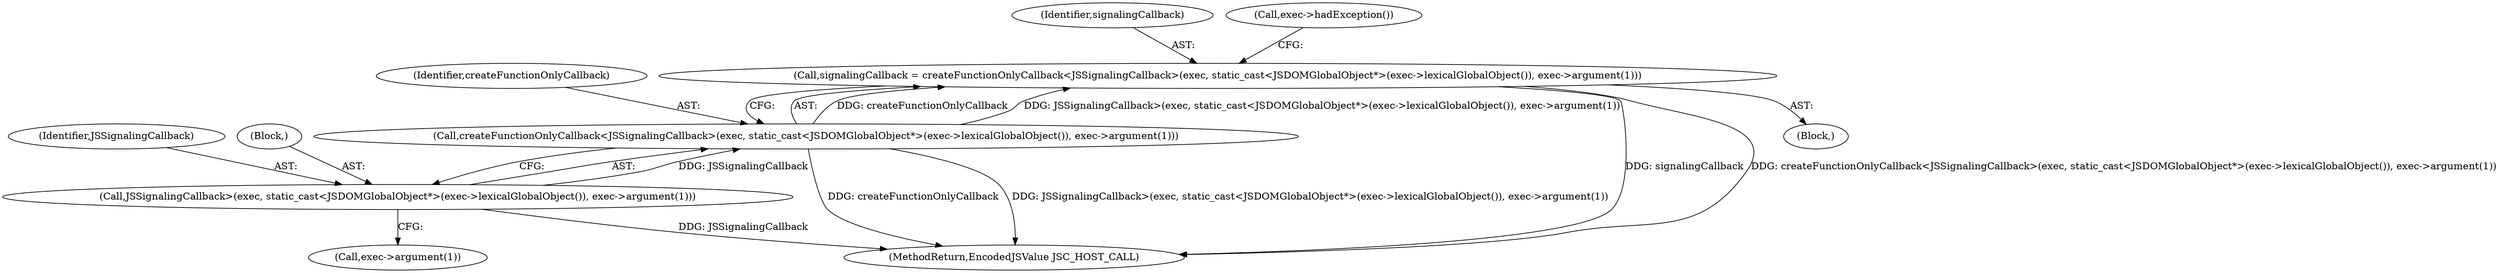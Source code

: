 digraph "0_Chrome_b944f670bb7a8a919daac497a4ea0536c954c201_1@API" {
"1000143" [label="(Call,signalingCallback = createFunctionOnlyCallback<JSSignalingCallback>(exec, static_cast<JSDOMGlobalObject*>(exec->lexicalGlobalObject()), exec->argument(1)))"];
"1000145" [label="(Call,createFunctionOnlyCallback<JSSignalingCallback>(exec, static_cast<JSDOMGlobalObject*>(exec->lexicalGlobalObject()), exec->argument(1)))"];
"1000147" [label="(Call,JSSignalingCallback>(exec, static_cast<JSDOMGlobalObject*>(exec->lexicalGlobalObject()), exec->argument(1)))"];
"1000147" [label="(Call,JSSignalingCallback>(exec, static_cast<JSDOMGlobalObject*>(exec->lexicalGlobalObject()), exec->argument(1)))"];
"1000176" [label="(MethodReturn,EncodedJSValue JSC_HOST_CALL)"];
"1000144" [label="(Identifier,signalingCallback)"];
"1000155" [label="(Call,exec->argument(1))"];
"1000148" [label="(Identifier,JSSignalingCallback)"];
"1000143" [label="(Call,signalingCallback = createFunctionOnlyCallback<JSSignalingCallback>(exec, static_cast<JSDOMGlobalObject*>(exec->lexicalGlobalObject()), exec->argument(1)))"];
"1000149" [label="(Block,)"];
"1000102" [label="(Block,)"];
"1000146" [label="(Identifier,createFunctionOnlyCallback)"];
"1000145" [label="(Call,createFunctionOnlyCallback<JSSignalingCallback>(exec, static_cast<JSDOMGlobalObject*>(exec->lexicalGlobalObject()), exec->argument(1)))"];
"1000158" [label="(Call,exec->hadException())"];
"1000143" -> "1000102"  [label="AST: "];
"1000143" -> "1000145"  [label="CFG: "];
"1000144" -> "1000143"  [label="AST: "];
"1000145" -> "1000143"  [label="AST: "];
"1000158" -> "1000143"  [label="CFG: "];
"1000143" -> "1000176"  [label="DDG: signalingCallback"];
"1000143" -> "1000176"  [label="DDG: createFunctionOnlyCallback<JSSignalingCallback>(exec, static_cast<JSDOMGlobalObject*>(exec->lexicalGlobalObject()), exec->argument(1))"];
"1000145" -> "1000143"  [label="DDG: createFunctionOnlyCallback"];
"1000145" -> "1000143"  [label="DDG: JSSignalingCallback>(exec, static_cast<JSDOMGlobalObject*>(exec->lexicalGlobalObject()), exec->argument(1))"];
"1000145" -> "1000147"  [label="CFG: "];
"1000146" -> "1000145"  [label="AST: "];
"1000147" -> "1000145"  [label="AST: "];
"1000145" -> "1000176"  [label="DDG: createFunctionOnlyCallback"];
"1000145" -> "1000176"  [label="DDG: JSSignalingCallback>(exec, static_cast<JSDOMGlobalObject*>(exec->lexicalGlobalObject()), exec->argument(1))"];
"1000147" -> "1000145"  [label="DDG: JSSignalingCallback"];
"1000147" -> "1000155"  [label="CFG: "];
"1000148" -> "1000147"  [label="AST: "];
"1000149" -> "1000147"  [label="AST: "];
"1000147" -> "1000176"  [label="DDG: JSSignalingCallback"];
}
